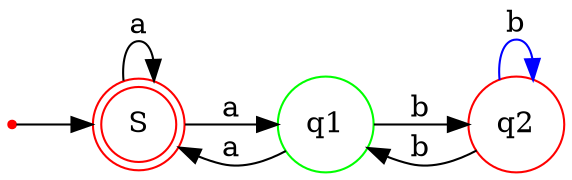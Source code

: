 digraph finite_state_machine {
  rankdir=LR;
  size="8,5"

  node [shape=doublecircle color="red"]; S;
  node [shape=point];qs
  node [shape=circle color="green"]; q1
  node [shape=circle color="red"]; q2

  qs -> S;
  S  -> q1 [label="a"];
  S  -> S  [label="a"];
  q1 -> S  [label="a"];
  q1 -> q2 [label="b"];
  q2 -> q1 [label="b"];
  q2 -> q2 [label="b" color="blue"];
}

